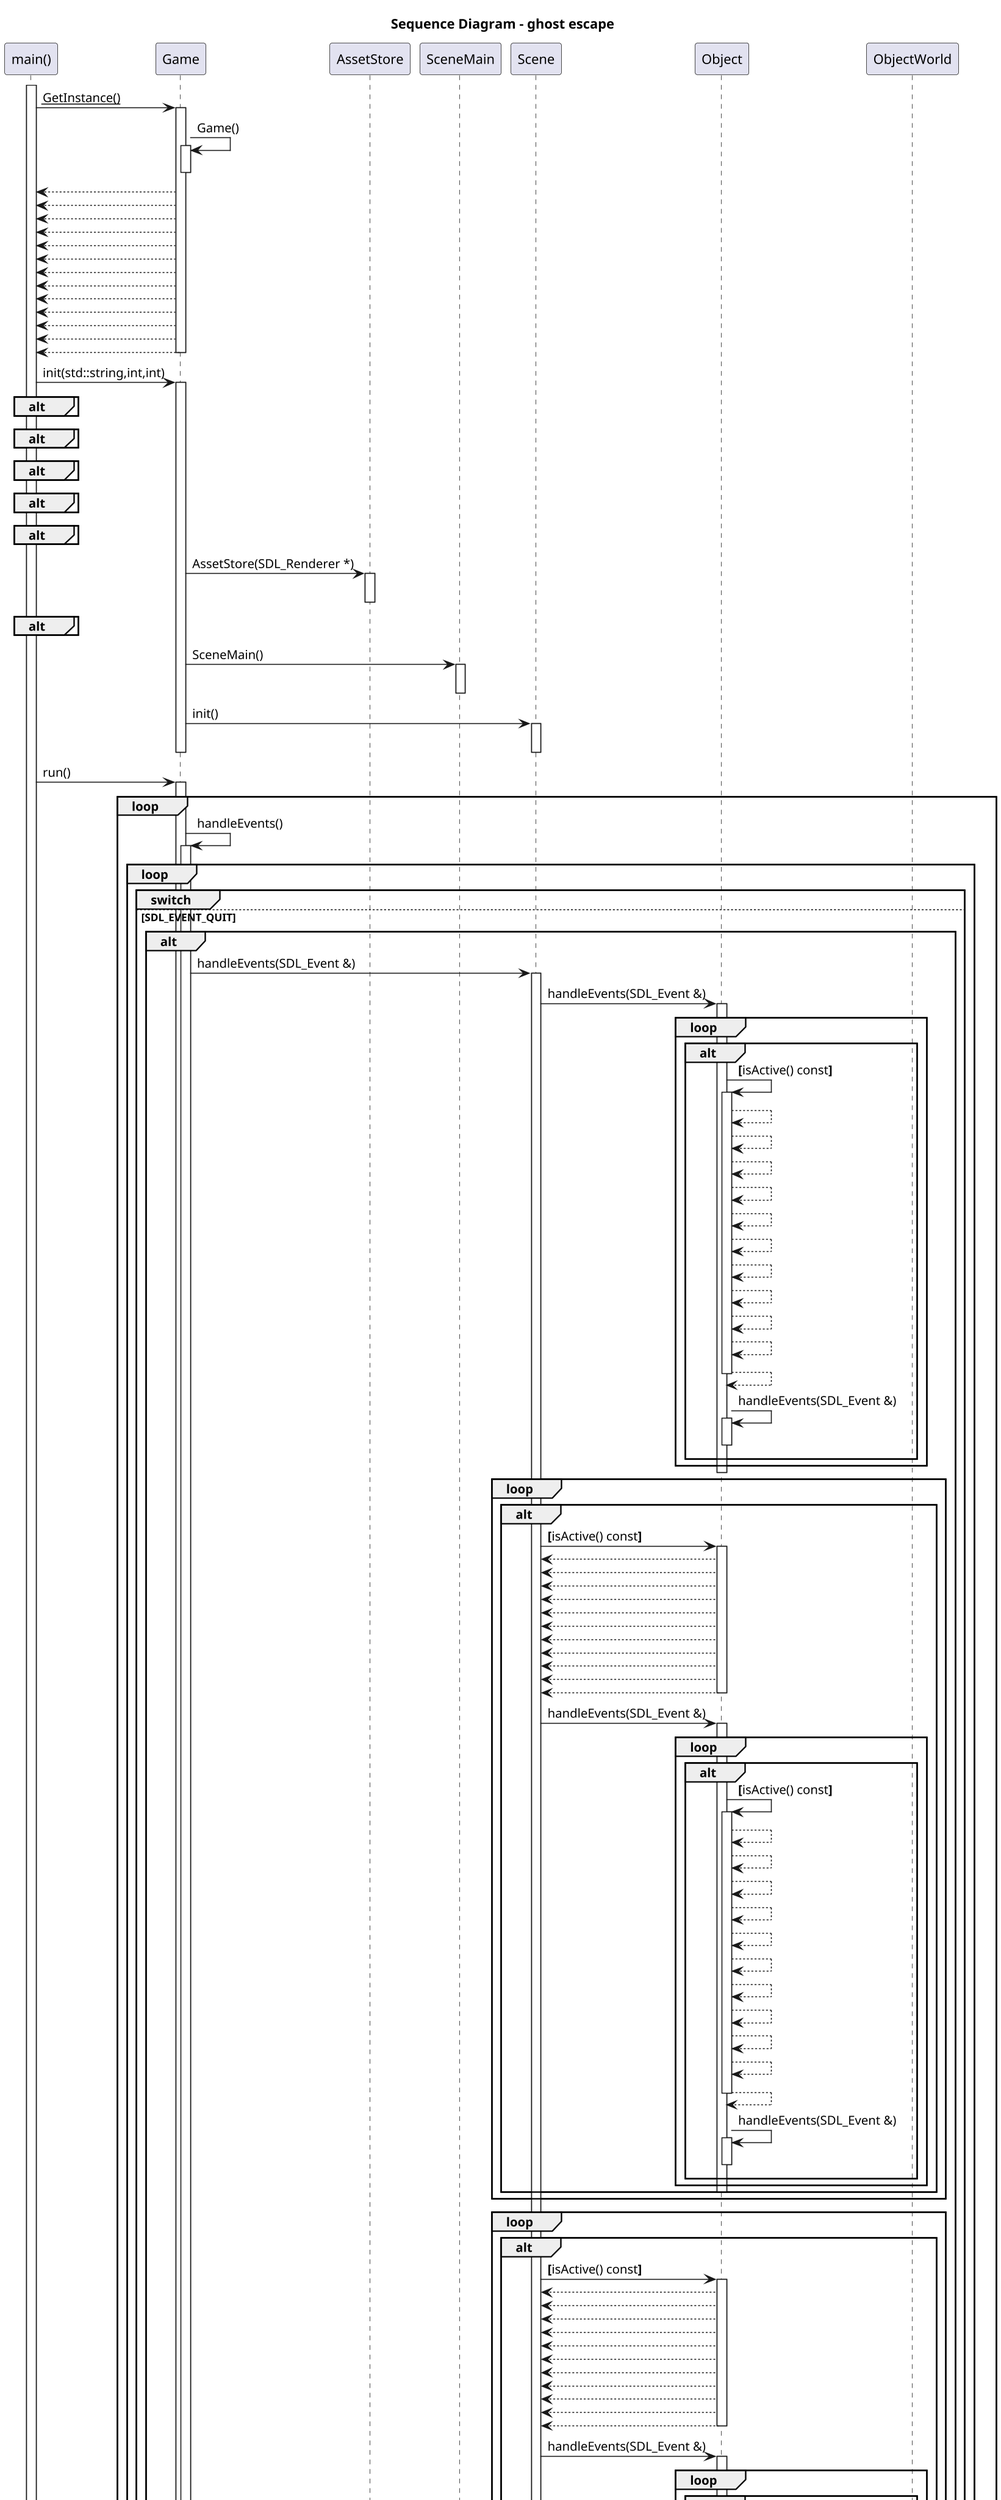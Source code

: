 @startuml
@startuml sequence_diagram.puml
skinparam dpi 150
title Sequence Diagram - ghost escape
participant "main()" as C_0012265535391285123019
activate C_0012265535391285123019
participant "Game" as C_0013071880978633431303
C_0012265535391285123019 -> C_0013071880978633431303 : __GetInstance()__
activate C_0013071880978633431303
C_0013071880978633431303 -> C_0013071880978633431303 : Game()
activate C_0013071880978633431303
deactivate C_0013071880978633431303
C_0013071880978633431303 --> C_0012265535391285123019
C_0013071880978633431303 --> C_0012265535391285123019
C_0013071880978633431303 --> C_0012265535391285123019
C_0013071880978633431303 --> C_0012265535391285123019
C_0013071880978633431303 --> C_0012265535391285123019
C_0013071880978633431303 --> C_0012265535391285123019
C_0013071880978633431303 --> C_0012265535391285123019
C_0013071880978633431303 --> C_0012265535391285123019
C_0013071880978633431303 --> C_0012265535391285123019
C_0013071880978633431303 --> C_0012265535391285123019
C_0013071880978633431303 --> C_0012265535391285123019
C_0013071880978633431303 --> C_0012265535391285123019
C_0013071880978633431303 --> C_0012265535391285123019
deactivate C_0013071880978633431303
C_0012265535391285123019 -> C_0013071880978633431303 : init(std::string,int,int)
activate C_0013071880978633431303
alt

end
alt

end
alt

end
alt

end
alt

end
participant "AssetStore" as C_0010946736915252653556
C_0013071880978633431303 -> C_0010946736915252653556 : AssetStore(SDL_Renderer *)
activate C_0010946736915252653556
deactivate C_0010946736915252653556
alt

end
participant "SceneMain" as C_0018111613789678437570
C_0013071880978633431303 -> C_0018111613789678437570 : SceneMain()
activate C_0018111613789678437570
deactivate C_0018111613789678437570
participant "Scene" as C_0005375663403181666835
C_0013071880978633431303 -> C_0005375663403181666835 : init()
activate C_0005375663403181666835
deactivate C_0005375663403181666835
deactivate C_0013071880978633431303
C_0012265535391285123019 -> C_0013071880978633431303 : run()
activate C_0013071880978633431303
loop
C_0013071880978633431303 -> C_0013071880978633431303 : handleEvents()
activate C_0013071880978633431303
loop
group switch
else SDL_EVENT_QUIT
alt
C_0013071880978633431303 -> C_0005375663403181666835 : handleEvents(SDL_Event &)
activate C_0005375663403181666835
participant "Object" as C_0008287048469554089178
C_0005375663403181666835 -> C_0008287048469554089178 : handleEvents(SDL_Event &)
activate C_0008287048469554089178
loop
alt
C_0008287048469554089178 -> C_0008287048469554089178 : **[**isActive() const**]**
activate C_0008287048469554089178
C_0008287048469554089178 --> C_0008287048469554089178
C_0008287048469554089178 --> C_0008287048469554089178
C_0008287048469554089178 --> C_0008287048469554089178
C_0008287048469554089178 --> C_0008287048469554089178
C_0008287048469554089178 --> C_0008287048469554089178
C_0008287048469554089178 --> C_0008287048469554089178
C_0008287048469554089178 --> C_0008287048469554089178
C_0008287048469554089178 --> C_0008287048469554089178
C_0008287048469554089178 --> C_0008287048469554089178
C_0008287048469554089178 --> C_0008287048469554089178
C_0008287048469554089178 --> C_0008287048469554089178
deactivate C_0008287048469554089178
C_0008287048469554089178 -> C_0008287048469554089178 : handleEvents(SDL_Event &)
activate C_0008287048469554089178
deactivate C_0008287048469554089178
end
end
deactivate C_0008287048469554089178
loop
alt
C_0005375663403181666835 -> C_0008287048469554089178 : **[**isActive() const**]**
activate C_0008287048469554089178
C_0008287048469554089178 --> C_0005375663403181666835
C_0008287048469554089178 --> C_0005375663403181666835
C_0008287048469554089178 --> C_0005375663403181666835
C_0008287048469554089178 --> C_0005375663403181666835
C_0008287048469554089178 --> C_0005375663403181666835
C_0008287048469554089178 --> C_0005375663403181666835
C_0008287048469554089178 --> C_0005375663403181666835
C_0008287048469554089178 --> C_0005375663403181666835
C_0008287048469554089178 --> C_0005375663403181666835
C_0008287048469554089178 --> C_0005375663403181666835
C_0008287048469554089178 --> C_0005375663403181666835
deactivate C_0008287048469554089178
C_0005375663403181666835 -> C_0008287048469554089178 : handleEvents(SDL_Event &)
activate C_0008287048469554089178
loop
alt
C_0008287048469554089178 -> C_0008287048469554089178 : **[**isActive() const**]**
activate C_0008287048469554089178
C_0008287048469554089178 --> C_0008287048469554089178
C_0008287048469554089178 --> C_0008287048469554089178
C_0008287048469554089178 --> C_0008287048469554089178
C_0008287048469554089178 --> C_0008287048469554089178
C_0008287048469554089178 --> C_0008287048469554089178
C_0008287048469554089178 --> C_0008287048469554089178
C_0008287048469554089178 --> C_0008287048469554089178
C_0008287048469554089178 --> C_0008287048469554089178
C_0008287048469554089178 --> C_0008287048469554089178
C_0008287048469554089178 --> C_0008287048469554089178
C_0008287048469554089178 --> C_0008287048469554089178
deactivate C_0008287048469554089178
C_0008287048469554089178 -> C_0008287048469554089178 : handleEvents(SDL_Event &)
activate C_0008287048469554089178
deactivate C_0008287048469554089178
end
end
deactivate C_0008287048469554089178
end
end
loop
alt
C_0005375663403181666835 -> C_0008287048469554089178 : **[**isActive() const**]**
activate C_0008287048469554089178
C_0008287048469554089178 --> C_0005375663403181666835
C_0008287048469554089178 --> C_0005375663403181666835
C_0008287048469554089178 --> C_0005375663403181666835
C_0008287048469554089178 --> C_0005375663403181666835
C_0008287048469554089178 --> C_0005375663403181666835
C_0008287048469554089178 --> C_0005375663403181666835
C_0008287048469554089178 --> C_0005375663403181666835
C_0008287048469554089178 --> C_0005375663403181666835
C_0008287048469554089178 --> C_0005375663403181666835
C_0008287048469554089178 --> C_0005375663403181666835
C_0008287048469554089178 --> C_0005375663403181666835
deactivate C_0008287048469554089178
C_0005375663403181666835 -> C_0008287048469554089178 : handleEvents(SDL_Event &)
activate C_0008287048469554089178
loop
alt
C_0008287048469554089178 -> C_0008287048469554089178 : **[**isActive() const**]**
activate C_0008287048469554089178
C_0008287048469554089178 --> C_0008287048469554089178
C_0008287048469554089178 --> C_0008287048469554089178
C_0008287048469554089178 --> C_0008287048469554089178
C_0008287048469554089178 --> C_0008287048469554089178
C_0008287048469554089178 --> C_0008287048469554089178
C_0008287048469554089178 --> C_0008287048469554089178
C_0008287048469554089178 --> C_0008287048469554089178
C_0008287048469554089178 --> C_0008287048469554089178
C_0008287048469554089178 --> C_0008287048469554089178
C_0008287048469554089178 --> C_0008287048469554089178
C_0008287048469554089178 --> C_0008287048469554089178
deactivate C_0008287048469554089178
C_0008287048469554089178 -> C_0008287048469554089178 : handleEvents(SDL_Event &)
activate C_0008287048469554089178
deactivate C_0008287048469554089178
end
end
deactivate C_0008287048469554089178
end
end
deactivate C_0005375663403181666835
end
end
end
deactivate C_0013071880978633431303
C_0013071880978633431303 -> C_0013071880978633431303 : update(float)
activate C_0013071880978633431303
alt
C_0013071880978633431303 -> C_0005375663403181666835 : update(float)
activate C_0005375663403181666835
C_0005375663403181666835 -> C_0008287048469554089178 : update(float)
activate C_0008287048469554089178
loop
alt
C_0008287048469554089178 -> C_0008287048469554089178 : **[**isActive() const**]**
activate C_0008287048469554089178
C_0008287048469554089178 --> C_0008287048469554089178
C_0008287048469554089178 --> C_0008287048469554089178
C_0008287048469554089178 --> C_0008287048469554089178
C_0008287048469554089178 --> C_0008287048469554089178
C_0008287048469554089178 --> C_0008287048469554089178
C_0008287048469554089178 --> C_0008287048469554089178
C_0008287048469554089178 --> C_0008287048469554089178
C_0008287048469554089178 --> C_0008287048469554089178
C_0008287048469554089178 --> C_0008287048469554089178
C_0008287048469554089178 --> C_0008287048469554089178
C_0008287048469554089178 --> C_0008287048469554089178
deactivate C_0008287048469554089178
C_0008287048469554089178 -> C_0008287048469554089178 : update(float)
activate C_0008287048469554089178
deactivate C_0008287048469554089178
end
end
deactivate C_0008287048469554089178
loop
alt
C_0005375663403181666835 -> C_0008287048469554089178 : **[**isActive() const**]**
activate C_0008287048469554089178
C_0008287048469554089178 --> C_0005375663403181666835
C_0008287048469554089178 --> C_0005375663403181666835
C_0008287048469554089178 --> C_0005375663403181666835
C_0008287048469554089178 --> C_0005375663403181666835
C_0008287048469554089178 --> C_0005375663403181666835
C_0008287048469554089178 --> C_0005375663403181666835
C_0008287048469554089178 --> C_0005375663403181666835
C_0008287048469554089178 --> C_0005375663403181666835
C_0008287048469554089178 --> C_0005375663403181666835
C_0008287048469554089178 --> C_0005375663403181666835
C_0008287048469554089178 --> C_0005375663403181666835
deactivate C_0008287048469554089178
participant "ObjectWorld" as C_0004190885704642774566
C_0005375663403181666835 -> C_0004190885704642774566 : update(float)
activate C_0004190885704642774566
C_0004190885704642774566 -> C_0008287048469554089178 : update(float)
activate C_0008287048469554089178
loop
alt
C_0008287048469554089178 -> C_0008287048469554089178 : **[**isActive() const**]**
activate C_0008287048469554089178
C_0008287048469554089178 --> C_0008287048469554089178
C_0008287048469554089178 --> C_0008287048469554089178
C_0008287048469554089178 --> C_0008287048469554089178
C_0008287048469554089178 --> C_0008287048469554089178
C_0008287048469554089178 --> C_0008287048469554089178
C_0008287048469554089178 --> C_0008287048469554089178
C_0008287048469554089178 --> C_0008287048469554089178
C_0008287048469554089178 --> C_0008287048469554089178
C_0008287048469554089178 --> C_0008287048469554089178
C_0008287048469554089178 --> C_0008287048469554089178
C_0008287048469554089178 --> C_0008287048469554089178
deactivate C_0008287048469554089178
C_0008287048469554089178 -> C_0008287048469554089178 : update(float)
activate C_0008287048469554089178
deactivate C_0008287048469554089178
end
end
deactivate C_0008287048469554089178
C_0004190885704642774566 -> C_0013071880978633431303 : getCurrentScene() const
activate C_0013071880978633431303
C_0013071880978633431303 --> C_0004190885704642774566
C_0013071880978633431303 --> C_0004190885704642774566
C_0013071880978633431303 --> C_0004190885704642774566
C_0013071880978633431303 --> C_0004190885704642774566
C_0013071880978633431303 --> C_0004190885704642774566
C_0013071880978633431303 --> C_0004190885704642774566
C_0013071880978633431303 --> C_0004190885704642774566
C_0013071880978633431303 --> C_0004190885704642774566
C_0013071880978633431303 --> C_0004190885704642774566
C_0013071880978633431303 --> C_0004190885704642774566
C_0013071880978633431303 --> C_0004190885704642774566
C_0013071880978633431303 --> C_0004190885704642774566
C_0013071880978633431303 --> C_0004190885704642774566
deactivate C_0013071880978633431303
C_0004190885704642774566 -> C_0005375663403181666835 : worldToScreenPosition(const glm::vec2 &) const
activate C_0005375663403181666835
C_0005375663403181666835 --> C_0004190885704642774566
C_0005375663403181666835 --> C_0004190885704642774566
C_0005375663403181666835 --> C_0004190885704642774566
C_0005375663403181666835 --> C_0004190885704642774566
C_0005375663403181666835 --> C_0004190885704642774566
C_0005375663403181666835 --> C_0004190885704642774566
C_0005375663403181666835 --> C_0004190885704642774566
deactivate C_0005375663403181666835
deactivate C_0004190885704642774566
end
end
loop
alt
C_0005375663403181666835 -> C_0008287048469554089178 : **[**isActive() const**]**
activate C_0008287048469554089178
C_0008287048469554089178 --> C_0005375663403181666835
C_0008287048469554089178 --> C_0005375663403181666835
C_0008287048469554089178 --> C_0005375663403181666835
C_0008287048469554089178 --> C_0005375663403181666835
C_0008287048469554089178 --> C_0005375663403181666835
C_0008287048469554089178 --> C_0005375663403181666835
C_0008287048469554089178 --> C_0005375663403181666835
C_0008287048469554089178 --> C_0005375663403181666835
C_0008287048469554089178 --> C_0005375663403181666835
C_0008287048469554089178 --> C_0005375663403181666835
C_0008287048469554089178 --> C_0005375663403181666835
deactivate C_0008287048469554089178
C_0005375663403181666835 -> C_0008287048469554089178 : update(float)
activate C_0008287048469554089178
loop
alt
C_0008287048469554089178 -> C_0008287048469554089178 : **[**isActive() const**]**
activate C_0008287048469554089178
C_0008287048469554089178 --> C_0008287048469554089178
C_0008287048469554089178 --> C_0008287048469554089178
C_0008287048469554089178 --> C_0008287048469554089178
C_0008287048469554089178 --> C_0008287048469554089178
C_0008287048469554089178 --> C_0008287048469554089178
C_0008287048469554089178 --> C_0008287048469554089178
C_0008287048469554089178 --> C_0008287048469554089178
C_0008287048469554089178 --> C_0008287048469554089178
C_0008287048469554089178 --> C_0008287048469554089178
C_0008287048469554089178 --> C_0008287048469554089178
C_0008287048469554089178 --> C_0008287048469554089178
deactivate C_0008287048469554089178
C_0008287048469554089178 -> C_0008287048469554089178 : update(float)
activate C_0008287048469554089178
deactivate C_0008287048469554089178
end
end
deactivate C_0008287048469554089178
end
end
deactivate C_0005375663403181666835
end
deactivate C_0013071880978633431303
C_0013071880978633431303 -> C_0013071880978633431303 : render()
activate C_0013071880978633431303
alt
C_0013071880978633431303 -> C_0005375663403181666835 : render()
activate C_0005375663403181666835
C_0005375663403181666835 -> C_0008287048469554089178 : render()
activate C_0008287048469554089178
loop
alt
C_0008287048469554089178 -> C_0008287048469554089178 : **[**isActive() const**]**
activate C_0008287048469554089178
C_0008287048469554089178 --> C_0008287048469554089178
C_0008287048469554089178 --> C_0008287048469554089178
C_0008287048469554089178 --> C_0008287048469554089178
C_0008287048469554089178 --> C_0008287048469554089178
C_0008287048469554089178 --> C_0008287048469554089178
C_0008287048469554089178 --> C_0008287048469554089178
C_0008287048469554089178 --> C_0008287048469554089178
C_0008287048469554089178 --> C_0008287048469554089178
C_0008287048469554089178 --> C_0008287048469554089178
C_0008287048469554089178 --> C_0008287048469554089178
C_0008287048469554089178 --> C_0008287048469554089178
deactivate C_0008287048469554089178
C_0008287048469554089178 -> C_0008287048469554089178 : render()
activate C_0008287048469554089178
deactivate C_0008287048469554089178
end
end
deactivate C_0008287048469554089178
loop
alt
C_0005375663403181666835 -> C_0008287048469554089178 : **[**isActive() const**]**
activate C_0008287048469554089178
C_0008287048469554089178 --> C_0005375663403181666835
C_0008287048469554089178 --> C_0005375663403181666835
C_0008287048469554089178 --> C_0005375663403181666835
C_0008287048469554089178 --> C_0005375663403181666835
C_0008287048469554089178 --> C_0005375663403181666835
C_0008287048469554089178 --> C_0005375663403181666835
C_0008287048469554089178 --> C_0005375663403181666835
C_0008287048469554089178 --> C_0005375663403181666835
C_0008287048469554089178 --> C_0005375663403181666835
C_0008287048469554089178 --> C_0005375663403181666835
C_0008287048469554089178 --> C_0005375663403181666835
deactivate C_0008287048469554089178
C_0005375663403181666835 -> C_0008287048469554089178 : render()
activate C_0008287048469554089178
loop
alt
C_0008287048469554089178 -> C_0008287048469554089178 : **[**isActive() const**]**
activate C_0008287048469554089178
C_0008287048469554089178 --> C_0008287048469554089178
C_0008287048469554089178 --> C_0008287048469554089178
C_0008287048469554089178 --> C_0008287048469554089178
C_0008287048469554089178 --> C_0008287048469554089178
C_0008287048469554089178 --> C_0008287048469554089178
C_0008287048469554089178 --> C_0008287048469554089178
C_0008287048469554089178 --> C_0008287048469554089178
C_0008287048469554089178 --> C_0008287048469554089178
C_0008287048469554089178 --> C_0008287048469554089178
C_0008287048469554089178 --> C_0008287048469554089178
C_0008287048469554089178 --> C_0008287048469554089178
deactivate C_0008287048469554089178
C_0008287048469554089178 -> C_0008287048469554089178 : render()
activate C_0008287048469554089178
deactivate C_0008287048469554089178
end
end
deactivate C_0008287048469554089178
end
end
loop
alt
C_0005375663403181666835 -> C_0008287048469554089178 : **[**isActive() const**]**
activate C_0008287048469554089178
C_0008287048469554089178 --> C_0005375663403181666835
C_0008287048469554089178 --> C_0005375663403181666835
C_0008287048469554089178 --> C_0005375663403181666835
C_0008287048469554089178 --> C_0005375663403181666835
C_0008287048469554089178 --> C_0005375663403181666835
C_0008287048469554089178 --> C_0005375663403181666835
C_0008287048469554089178 --> C_0005375663403181666835
C_0008287048469554089178 --> C_0005375663403181666835
C_0008287048469554089178 --> C_0005375663403181666835
C_0008287048469554089178 --> C_0005375663403181666835
C_0008287048469554089178 --> C_0005375663403181666835
deactivate C_0008287048469554089178
C_0005375663403181666835 -> C_0008287048469554089178 : render()
activate C_0008287048469554089178
loop
alt
C_0008287048469554089178 -> C_0008287048469554089178 : **[**isActive() const**]**
activate C_0008287048469554089178
C_0008287048469554089178 --> C_0008287048469554089178
C_0008287048469554089178 --> C_0008287048469554089178
C_0008287048469554089178 --> C_0008287048469554089178
C_0008287048469554089178 --> C_0008287048469554089178
C_0008287048469554089178 --> C_0008287048469554089178
C_0008287048469554089178 --> C_0008287048469554089178
C_0008287048469554089178 --> C_0008287048469554089178
C_0008287048469554089178 --> C_0008287048469554089178
C_0008287048469554089178 --> C_0008287048469554089178
C_0008287048469554089178 --> C_0008287048469554089178
C_0008287048469554089178 --> C_0008287048469554089178
deactivate C_0008287048469554089178
C_0008287048469554089178 -> C_0008287048469554089178 : render()
activate C_0008287048469554089178
deactivate C_0008287048469554089178
end
end
deactivate C_0008287048469554089178
end
end
deactivate C_0005375663403181666835
end
deactivate C_0013071880978633431303
end
deactivate C_0013071880978633431303

C_0012265535391285123019 -> C_0013071880978633431303 : __GetInstance()__
activate C_0013071880978633431303
C_0013071880978633431303 --> C_0012265535391285123019
C_0013071880978633431303 --> C_0012265535391285123019
C_0013071880978633431303 --> C_0012265535391285123019
C_0013071880978633431303 --> C_0012265535391285123019
C_0013071880978633431303 --> C_0012265535391285123019
C_0013071880978633431303 --> C_0012265535391285123019
C_0013071880978633431303 --> C_0012265535391285123019
C_0013071880978633431303 --> C_0012265535391285123019
C_0013071880978633431303 --> C_0012265535391285123019
C_0013071880978633431303 --> C_0012265535391285123019
C_0013071880978633431303 --> C_0012265535391285123019
C_0013071880978633431303 --> C_0012265535391285123019
C_0013071880978633431303 --> C_0012265535391285123019
deactivate C_0013071880978633431303
C_0012265535391285123019 -> C_0013071880978633431303 : init(std::string,int,int)
activate C_0013071880978633431303
alt

end
alt

end
alt

end
alt

end
alt

end
C_0013071880978633431303 -> C_0010946736915252653556 : AssetStore(SDL_Renderer *)
activate C_0010946736915252653556
deactivate C_0010946736915252653556
alt

end
C_0013071880978633431303 -> C_0018111613789678437570 : SceneMain()
activate C_0018111613789678437570
deactivate C_0018111613789678437570
C_0013071880978633431303 -> C_0005375663403181666835 : init()
activate C_0005375663403181666835
deactivate C_0005375663403181666835
deactivate C_0013071880978633431303
C_0012265535391285123019 -> C_0013071880978633431303 : run()
activate C_0013071880978633431303
loop
C_0013071880978633431303 -> C_0013071880978633431303 : handleEvents()
activate C_0013071880978633431303
loop
group switch
else SDL_EVENT_QUIT
alt
C_0013071880978633431303 -> C_0005375663403181666835 : handleEvents(SDL_Event &)
activate C_0005375663403181666835
C_0005375663403181666835 -> C_0008287048469554089178 : handleEvents(SDL_Event &)
activate C_0008287048469554089178
loop
alt
C_0008287048469554089178 -> C_0008287048469554089178 : **[**isActive() const**]**
activate C_0008287048469554089178
C_0008287048469554089178 --> C_0008287048469554089178
C_0008287048469554089178 --> C_0008287048469554089178
C_0008287048469554089178 --> C_0008287048469554089178
C_0008287048469554089178 --> C_0008287048469554089178
C_0008287048469554089178 --> C_0008287048469554089178
C_0008287048469554089178 --> C_0008287048469554089178
C_0008287048469554089178 --> C_0008287048469554089178
C_0008287048469554089178 --> C_0008287048469554089178
C_0008287048469554089178 --> C_0008287048469554089178
C_0008287048469554089178 --> C_0008287048469554089178
C_0008287048469554089178 --> C_0008287048469554089178
deactivate C_0008287048469554089178
C_0008287048469554089178 -> C_0008287048469554089178 : handleEvents(SDL_Event &)
activate C_0008287048469554089178
deactivate C_0008287048469554089178
end
end
deactivate C_0008287048469554089178
loop
alt
C_0005375663403181666835 -> C_0008287048469554089178 : **[**isActive() const**]**
activate C_0008287048469554089178
C_0008287048469554089178 --> C_0005375663403181666835
C_0008287048469554089178 --> C_0005375663403181666835
C_0008287048469554089178 --> C_0005375663403181666835
C_0008287048469554089178 --> C_0005375663403181666835
C_0008287048469554089178 --> C_0005375663403181666835
C_0008287048469554089178 --> C_0005375663403181666835
C_0008287048469554089178 --> C_0005375663403181666835
C_0008287048469554089178 --> C_0005375663403181666835
C_0008287048469554089178 --> C_0005375663403181666835
C_0008287048469554089178 --> C_0005375663403181666835
C_0008287048469554089178 --> C_0005375663403181666835
deactivate C_0008287048469554089178
C_0005375663403181666835 -> C_0008287048469554089178 : handleEvents(SDL_Event &)
activate C_0008287048469554089178
loop
alt
C_0008287048469554089178 -> C_0008287048469554089178 : **[**isActive() const**]**
activate C_0008287048469554089178
C_0008287048469554089178 --> C_0008287048469554089178
C_0008287048469554089178 --> C_0008287048469554089178
C_0008287048469554089178 --> C_0008287048469554089178
C_0008287048469554089178 --> C_0008287048469554089178
C_0008287048469554089178 --> C_0008287048469554089178
C_0008287048469554089178 --> C_0008287048469554089178
C_0008287048469554089178 --> C_0008287048469554089178
C_0008287048469554089178 --> C_0008287048469554089178
C_0008287048469554089178 --> C_0008287048469554089178
C_0008287048469554089178 --> C_0008287048469554089178
C_0008287048469554089178 --> C_0008287048469554089178
deactivate C_0008287048469554089178
C_0008287048469554089178 -> C_0008287048469554089178 : handleEvents(SDL_Event &)
activate C_0008287048469554089178
deactivate C_0008287048469554089178
end
end
deactivate C_0008287048469554089178
end
end
loop
alt
C_0005375663403181666835 -> C_0008287048469554089178 : **[**isActive() const**]**
activate C_0008287048469554089178
C_0008287048469554089178 --> C_0005375663403181666835
C_0008287048469554089178 --> C_0005375663403181666835
C_0008287048469554089178 --> C_0005375663403181666835
C_0008287048469554089178 --> C_0005375663403181666835
C_0008287048469554089178 --> C_0005375663403181666835
C_0008287048469554089178 --> C_0005375663403181666835
C_0008287048469554089178 --> C_0005375663403181666835
C_0008287048469554089178 --> C_0005375663403181666835
C_0008287048469554089178 --> C_0005375663403181666835
C_0008287048469554089178 --> C_0005375663403181666835
C_0008287048469554089178 --> C_0005375663403181666835
deactivate C_0008287048469554089178
C_0005375663403181666835 -> C_0008287048469554089178 : handleEvents(SDL_Event &)
activate C_0008287048469554089178
loop
alt
C_0008287048469554089178 -> C_0008287048469554089178 : **[**isActive() const**]**
activate C_0008287048469554089178
C_0008287048469554089178 --> C_0008287048469554089178
C_0008287048469554089178 --> C_0008287048469554089178
C_0008287048469554089178 --> C_0008287048469554089178
C_0008287048469554089178 --> C_0008287048469554089178
C_0008287048469554089178 --> C_0008287048469554089178
C_0008287048469554089178 --> C_0008287048469554089178
C_0008287048469554089178 --> C_0008287048469554089178
C_0008287048469554089178 --> C_0008287048469554089178
C_0008287048469554089178 --> C_0008287048469554089178
C_0008287048469554089178 --> C_0008287048469554089178
C_0008287048469554089178 --> C_0008287048469554089178
deactivate C_0008287048469554089178
C_0008287048469554089178 -> C_0008287048469554089178 : handleEvents(SDL_Event &)
activate C_0008287048469554089178
deactivate C_0008287048469554089178
end
end
deactivate C_0008287048469554089178
end
end
deactivate C_0005375663403181666835
end
end
end
deactivate C_0013071880978633431303
C_0013071880978633431303 -> C_0013071880978633431303 : update(float)
activate C_0013071880978633431303
alt
C_0013071880978633431303 -> C_0005375663403181666835 : update(float)
activate C_0005375663403181666835
C_0005375663403181666835 -> C_0008287048469554089178 : update(float)
activate C_0008287048469554089178
loop
alt
C_0008287048469554089178 -> C_0008287048469554089178 : **[**isActive() const**]**
activate C_0008287048469554089178
C_0008287048469554089178 --> C_0008287048469554089178
C_0008287048469554089178 --> C_0008287048469554089178
C_0008287048469554089178 --> C_0008287048469554089178
C_0008287048469554089178 --> C_0008287048469554089178
C_0008287048469554089178 --> C_0008287048469554089178
C_0008287048469554089178 --> C_0008287048469554089178
C_0008287048469554089178 --> C_0008287048469554089178
C_0008287048469554089178 --> C_0008287048469554089178
C_0008287048469554089178 --> C_0008287048469554089178
C_0008287048469554089178 --> C_0008287048469554089178
C_0008287048469554089178 --> C_0008287048469554089178
deactivate C_0008287048469554089178
C_0008287048469554089178 -> C_0008287048469554089178 : update(float)
activate C_0008287048469554089178
deactivate C_0008287048469554089178
end
end
deactivate C_0008287048469554089178
loop
alt
C_0005375663403181666835 -> C_0008287048469554089178 : **[**isActive() const**]**
activate C_0008287048469554089178
C_0008287048469554089178 --> C_0005375663403181666835
C_0008287048469554089178 --> C_0005375663403181666835
C_0008287048469554089178 --> C_0005375663403181666835
C_0008287048469554089178 --> C_0005375663403181666835
C_0008287048469554089178 --> C_0005375663403181666835
C_0008287048469554089178 --> C_0005375663403181666835
C_0008287048469554089178 --> C_0005375663403181666835
C_0008287048469554089178 --> C_0005375663403181666835
C_0008287048469554089178 --> C_0005375663403181666835
C_0008287048469554089178 --> C_0005375663403181666835
C_0008287048469554089178 --> C_0005375663403181666835
deactivate C_0008287048469554089178
C_0005375663403181666835 -> C_0004190885704642774566 : update(float)
activate C_0004190885704642774566
C_0004190885704642774566 -> C_0008287048469554089178 : update(float)
activate C_0008287048469554089178
loop
alt
C_0008287048469554089178 -> C_0008287048469554089178 : **[**isActive() const**]**
activate C_0008287048469554089178
C_0008287048469554089178 --> C_0008287048469554089178
C_0008287048469554089178 --> C_0008287048469554089178
C_0008287048469554089178 --> C_0008287048469554089178
C_0008287048469554089178 --> C_0008287048469554089178
C_0008287048469554089178 --> C_0008287048469554089178
C_0008287048469554089178 --> C_0008287048469554089178
C_0008287048469554089178 --> C_0008287048469554089178
C_0008287048469554089178 --> C_0008287048469554089178
C_0008287048469554089178 --> C_0008287048469554089178
C_0008287048469554089178 --> C_0008287048469554089178
C_0008287048469554089178 --> C_0008287048469554089178
deactivate C_0008287048469554089178
C_0008287048469554089178 -> C_0008287048469554089178 : update(float)
activate C_0008287048469554089178
deactivate C_0008287048469554089178
end
end
deactivate C_0008287048469554089178
C_0004190885704642774566 -> C_0013071880978633431303 : getCurrentScene() const
activate C_0013071880978633431303
C_0013071880978633431303 --> C_0004190885704642774566
C_0013071880978633431303 --> C_0004190885704642774566
C_0013071880978633431303 --> C_0004190885704642774566
C_0013071880978633431303 --> C_0004190885704642774566
C_0013071880978633431303 --> C_0004190885704642774566
C_0013071880978633431303 --> C_0004190885704642774566
C_0013071880978633431303 --> C_0004190885704642774566
C_0013071880978633431303 --> C_0004190885704642774566
C_0013071880978633431303 --> C_0004190885704642774566
C_0013071880978633431303 --> C_0004190885704642774566
C_0013071880978633431303 --> C_0004190885704642774566
C_0013071880978633431303 --> C_0004190885704642774566
C_0013071880978633431303 --> C_0004190885704642774566
deactivate C_0013071880978633431303
C_0004190885704642774566 -> C_0005375663403181666835 : worldToScreenPosition(const glm::vec2 &) const
activate C_0005375663403181666835
C_0005375663403181666835 --> C_0004190885704642774566
C_0005375663403181666835 --> C_0004190885704642774566
C_0005375663403181666835 --> C_0004190885704642774566
C_0005375663403181666835 --> C_0004190885704642774566
C_0005375663403181666835 --> C_0004190885704642774566
C_0005375663403181666835 --> C_0004190885704642774566
C_0005375663403181666835 --> C_0004190885704642774566
deactivate C_0005375663403181666835
deactivate C_0004190885704642774566
end
end
loop
alt
C_0005375663403181666835 -> C_0008287048469554089178 : **[**isActive() const**]**
activate C_0008287048469554089178
C_0008287048469554089178 --> C_0005375663403181666835
C_0008287048469554089178 --> C_0005375663403181666835
C_0008287048469554089178 --> C_0005375663403181666835
C_0008287048469554089178 --> C_0005375663403181666835
C_0008287048469554089178 --> C_0005375663403181666835
C_0008287048469554089178 --> C_0005375663403181666835
C_0008287048469554089178 --> C_0005375663403181666835
C_0008287048469554089178 --> C_0005375663403181666835
C_0008287048469554089178 --> C_0005375663403181666835
C_0008287048469554089178 --> C_0005375663403181666835
C_0008287048469554089178 --> C_0005375663403181666835
deactivate C_0008287048469554089178
C_0005375663403181666835 -> C_0008287048469554089178 : update(float)
activate C_0008287048469554089178
loop
alt
C_0008287048469554089178 -> C_0008287048469554089178 : **[**isActive() const**]**
activate C_0008287048469554089178
C_0008287048469554089178 --> C_0008287048469554089178
C_0008287048469554089178 --> C_0008287048469554089178
C_0008287048469554089178 --> C_0008287048469554089178
C_0008287048469554089178 --> C_0008287048469554089178
C_0008287048469554089178 --> C_0008287048469554089178
C_0008287048469554089178 --> C_0008287048469554089178
C_0008287048469554089178 --> C_0008287048469554089178
C_0008287048469554089178 --> C_0008287048469554089178
C_0008287048469554089178 --> C_0008287048469554089178
C_0008287048469554089178 --> C_0008287048469554089178
C_0008287048469554089178 --> C_0008287048469554089178
deactivate C_0008287048469554089178
C_0008287048469554089178 -> C_0008287048469554089178 : update(float)
activate C_0008287048469554089178
deactivate C_0008287048469554089178
end
end
deactivate C_0008287048469554089178
end
end
deactivate C_0005375663403181666835
end
deactivate C_0013071880978633431303
C_0013071880978633431303 -> C_0013071880978633431303 : render()
activate C_0013071880978633431303
alt
C_0013071880978633431303 -> C_0005375663403181666835 : render()
activate C_0005375663403181666835
C_0005375663403181666835 -> C_0008287048469554089178 : render()
activate C_0008287048469554089178
loop
alt
C_0008287048469554089178 -> C_0008287048469554089178 : **[**isActive() const**]**
activate C_0008287048469554089178
C_0008287048469554089178 --> C_0008287048469554089178
C_0008287048469554089178 --> C_0008287048469554089178
C_0008287048469554089178 --> C_0008287048469554089178
C_0008287048469554089178 --> C_0008287048469554089178
C_0008287048469554089178 --> C_0008287048469554089178
C_0008287048469554089178 --> C_0008287048469554089178
C_0008287048469554089178 --> C_0008287048469554089178
C_0008287048469554089178 --> C_0008287048469554089178
C_0008287048469554089178 --> C_0008287048469554089178
C_0008287048469554089178 --> C_0008287048469554089178
C_0008287048469554089178 --> C_0008287048469554089178
deactivate C_0008287048469554089178
C_0008287048469554089178 -> C_0008287048469554089178 : render()
activate C_0008287048469554089178
deactivate C_0008287048469554089178
end
end
deactivate C_0008287048469554089178
loop
alt
C_0005375663403181666835 -> C_0008287048469554089178 : **[**isActive() const**]**
activate C_0008287048469554089178
C_0008287048469554089178 --> C_0005375663403181666835
C_0008287048469554089178 --> C_0005375663403181666835
C_0008287048469554089178 --> C_0005375663403181666835
C_0008287048469554089178 --> C_0005375663403181666835
C_0008287048469554089178 --> C_0005375663403181666835
C_0008287048469554089178 --> C_0005375663403181666835
C_0008287048469554089178 --> C_0005375663403181666835
C_0008287048469554089178 --> C_0005375663403181666835
C_0008287048469554089178 --> C_0005375663403181666835
C_0008287048469554089178 --> C_0005375663403181666835
C_0008287048469554089178 --> C_0005375663403181666835
deactivate C_0008287048469554089178
C_0005375663403181666835 -> C_0008287048469554089178 : render()
activate C_0008287048469554089178
loop
alt
C_0008287048469554089178 -> C_0008287048469554089178 : **[**isActive() const**]**
activate C_0008287048469554089178
C_0008287048469554089178 --> C_0008287048469554089178
C_0008287048469554089178 --> C_0008287048469554089178
C_0008287048469554089178 --> C_0008287048469554089178
C_0008287048469554089178 --> C_0008287048469554089178
C_0008287048469554089178 --> C_0008287048469554089178
C_0008287048469554089178 --> C_0008287048469554089178
C_0008287048469554089178 --> C_0008287048469554089178
C_0008287048469554089178 --> C_0008287048469554089178
C_0008287048469554089178 --> C_0008287048469554089178
C_0008287048469554089178 --> C_0008287048469554089178
C_0008287048469554089178 --> C_0008287048469554089178
deactivate C_0008287048469554089178
C_0008287048469554089178 -> C_0008287048469554089178 : render()
activate C_0008287048469554089178
deactivate C_0008287048469554089178
end
end
deactivate C_0008287048469554089178
end
end
loop
alt
C_0005375663403181666835 -> C_0008287048469554089178 : **[**isActive() const**]**
activate C_0008287048469554089178
C_0008287048469554089178 --> C_0005375663403181666835
C_0008287048469554089178 --> C_0005375663403181666835
C_0008287048469554089178 --> C_0005375663403181666835
C_0008287048469554089178 --> C_0005375663403181666835
C_0008287048469554089178 --> C_0005375663403181666835
C_0008287048469554089178 --> C_0005375663403181666835
C_0008287048469554089178 --> C_0005375663403181666835
C_0008287048469554089178 --> C_0005375663403181666835
C_0008287048469554089178 --> C_0005375663403181666835
C_0008287048469554089178 --> C_0005375663403181666835
C_0008287048469554089178 --> C_0005375663403181666835
deactivate C_0008287048469554089178
C_0005375663403181666835 -> C_0008287048469554089178 : render()
activate C_0008287048469554089178
loop
alt
C_0008287048469554089178 -> C_0008287048469554089178 : **[**isActive() const**]**
activate C_0008287048469554089178
C_0008287048469554089178 --> C_0008287048469554089178
C_0008287048469554089178 --> C_0008287048469554089178
C_0008287048469554089178 --> C_0008287048469554089178
C_0008287048469554089178 --> C_0008287048469554089178
C_0008287048469554089178 --> C_0008287048469554089178
C_0008287048469554089178 --> C_0008287048469554089178
C_0008287048469554089178 --> C_0008287048469554089178
C_0008287048469554089178 --> C_0008287048469554089178
C_0008287048469554089178 --> C_0008287048469554089178
C_0008287048469554089178 --> C_0008287048469554089178
C_0008287048469554089178 --> C_0008287048469554089178
deactivate C_0008287048469554089178
C_0008287048469554089178 -> C_0008287048469554089178 : render()
activate C_0008287048469554089178
deactivate C_0008287048469554089178
end
end
deactivate C_0008287048469554089178
end
end
deactivate C_0005375663403181666835
end
deactivate C_0013071880978633431303
end
deactivate C_0013071880978633431303

deactivate C_0012265535391285123019

'Generated with clang-uml, version 0.6.2
'LLVM version clang version 20.1.7 (https://github.com/llvm/llvm-project.git 6146a88f60492b520a36f8f8f3231e15f3cc6082)
@enduml
